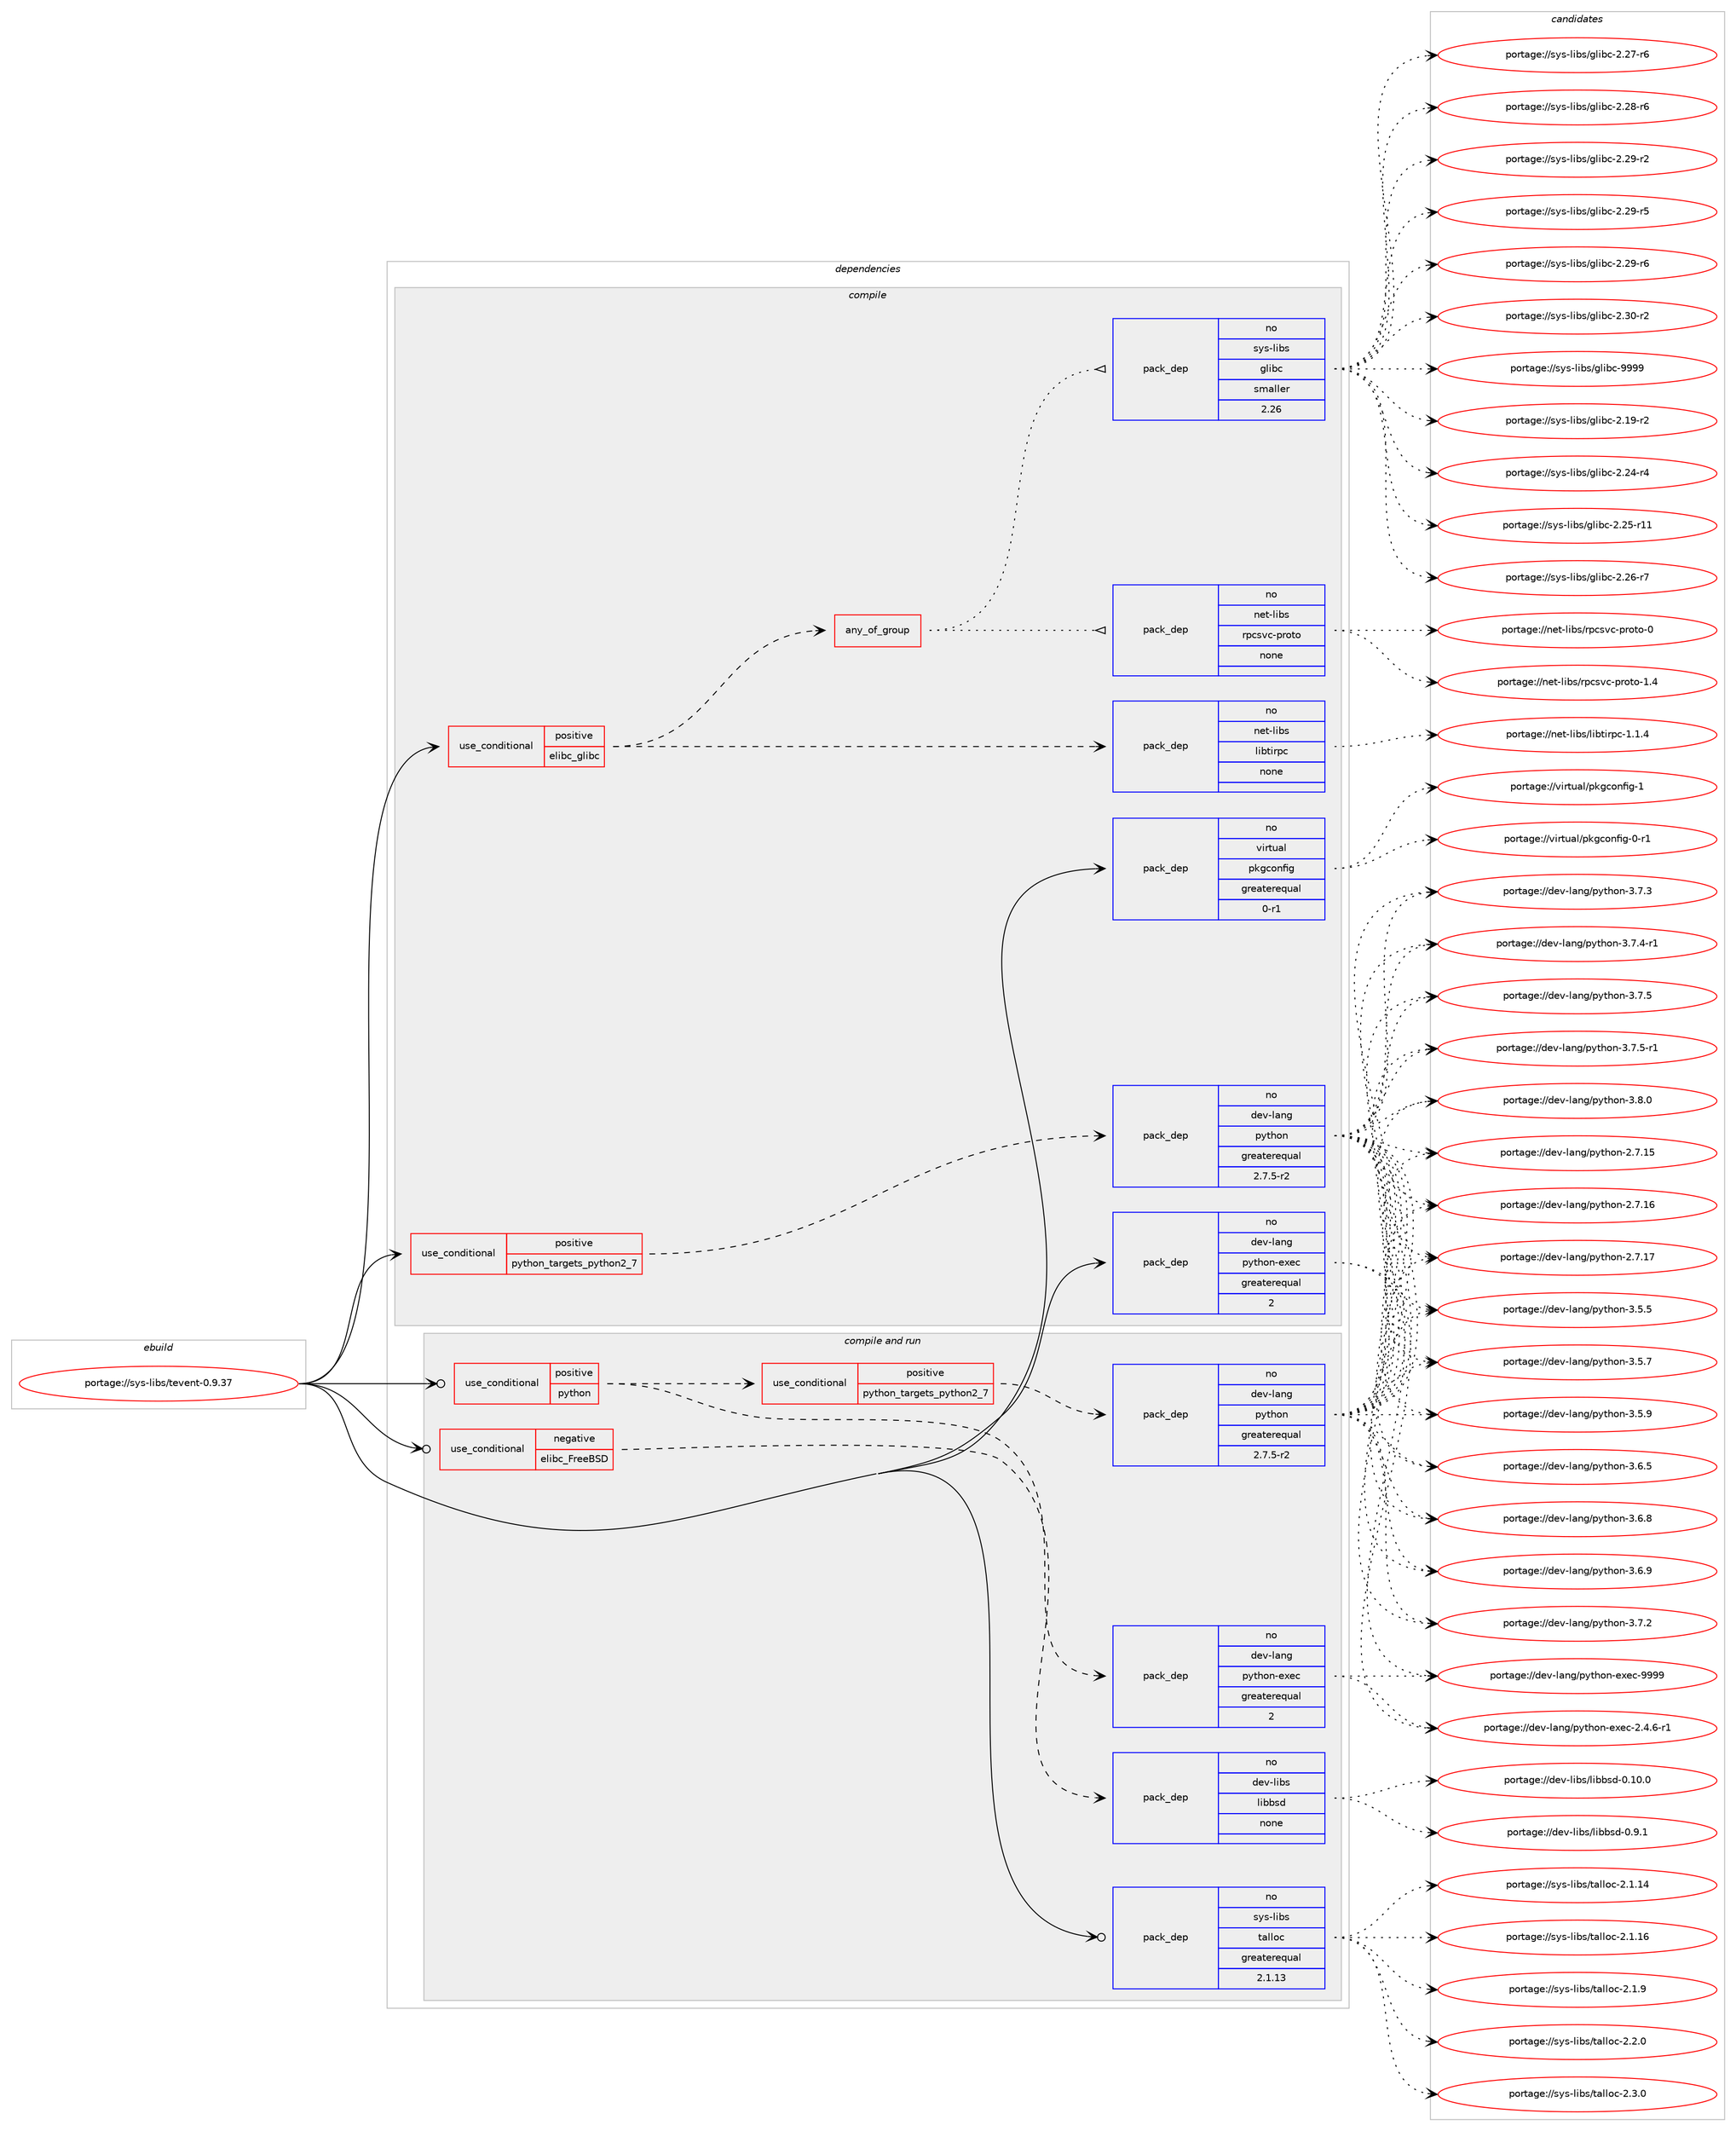 digraph prolog {

# *************
# Graph options
# *************

newrank=true;
concentrate=true;
compound=true;
graph [rankdir=LR,fontname=Helvetica,fontsize=10,ranksep=1.5];#, ranksep=2.5, nodesep=0.2];
edge  [arrowhead=vee];
node  [fontname=Helvetica,fontsize=10];

# **********
# The ebuild
# **********

subgraph cluster_leftcol {
color=gray;
rank=same;
label=<<i>ebuild</i>>;
id [label="portage://sys-libs/tevent-0.9.37", color=red, width=4, href="../sys-libs/tevent-0.9.37.svg"];
}

# ****************
# The dependencies
# ****************

subgraph cluster_midcol {
color=gray;
label=<<i>dependencies</i>>;
subgraph cluster_compile {
fillcolor="#eeeeee";
style=filled;
label=<<i>compile</i>>;
subgraph cond104652 {
dependency432458 [label=<<TABLE BORDER="0" CELLBORDER="1" CELLSPACING="0" CELLPADDING="4"><TR><TD ROWSPAN="3" CELLPADDING="10">use_conditional</TD></TR><TR><TD>positive</TD></TR><TR><TD>elibc_glibc</TD></TR></TABLE>>, shape=none, color=red];
subgraph pack320502 {
dependency432459 [label=<<TABLE BORDER="0" CELLBORDER="1" CELLSPACING="0" CELLPADDING="4" WIDTH="220"><TR><TD ROWSPAN="6" CELLPADDING="30">pack_dep</TD></TR><TR><TD WIDTH="110">no</TD></TR><TR><TD>net-libs</TD></TR><TR><TD>libtirpc</TD></TR><TR><TD>none</TD></TR><TR><TD></TD></TR></TABLE>>, shape=none, color=blue];
}
dependency432458:e -> dependency432459:w [weight=20,style="dashed",arrowhead="vee"];
subgraph any7042 {
dependency432460 [label=<<TABLE BORDER="0" CELLBORDER="1" CELLSPACING="0" CELLPADDING="4"><TR><TD CELLPADDING="10">any_of_group</TD></TR></TABLE>>, shape=none, color=red];subgraph pack320503 {
dependency432461 [label=<<TABLE BORDER="0" CELLBORDER="1" CELLSPACING="0" CELLPADDING="4" WIDTH="220"><TR><TD ROWSPAN="6" CELLPADDING="30">pack_dep</TD></TR><TR><TD WIDTH="110">no</TD></TR><TR><TD>net-libs</TD></TR><TR><TD>rpcsvc-proto</TD></TR><TR><TD>none</TD></TR><TR><TD></TD></TR></TABLE>>, shape=none, color=blue];
}
dependency432460:e -> dependency432461:w [weight=20,style="dotted",arrowhead="oinv"];
subgraph pack320504 {
dependency432462 [label=<<TABLE BORDER="0" CELLBORDER="1" CELLSPACING="0" CELLPADDING="4" WIDTH="220"><TR><TD ROWSPAN="6" CELLPADDING="30">pack_dep</TD></TR><TR><TD WIDTH="110">no</TD></TR><TR><TD>sys-libs</TD></TR><TR><TD>glibc</TD></TR><TR><TD>smaller</TD></TR><TR><TD>2.26</TD></TR></TABLE>>, shape=none, color=blue];
}
dependency432460:e -> dependency432462:w [weight=20,style="dotted",arrowhead="oinv"];
}
dependency432458:e -> dependency432460:w [weight=20,style="dashed",arrowhead="vee"];
}
id:e -> dependency432458:w [weight=20,style="solid",arrowhead="vee"];
subgraph cond104653 {
dependency432463 [label=<<TABLE BORDER="0" CELLBORDER="1" CELLSPACING="0" CELLPADDING="4"><TR><TD ROWSPAN="3" CELLPADDING="10">use_conditional</TD></TR><TR><TD>positive</TD></TR><TR><TD>python_targets_python2_7</TD></TR></TABLE>>, shape=none, color=red];
subgraph pack320505 {
dependency432464 [label=<<TABLE BORDER="0" CELLBORDER="1" CELLSPACING="0" CELLPADDING="4" WIDTH="220"><TR><TD ROWSPAN="6" CELLPADDING="30">pack_dep</TD></TR><TR><TD WIDTH="110">no</TD></TR><TR><TD>dev-lang</TD></TR><TR><TD>python</TD></TR><TR><TD>greaterequal</TD></TR><TR><TD>2.7.5-r2</TD></TR></TABLE>>, shape=none, color=blue];
}
dependency432463:e -> dependency432464:w [weight=20,style="dashed",arrowhead="vee"];
}
id:e -> dependency432463:w [weight=20,style="solid",arrowhead="vee"];
subgraph pack320506 {
dependency432465 [label=<<TABLE BORDER="0" CELLBORDER="1" CELLSPACING="0" CELLPADDING="4" WIDTH="220"><TR><TD ROWSPAN="6" CELLPADDING="30">pack_dep</TD></TR><TR><TD WIDTH="110">no</TD></TR><TR><TD>dev-lang</TD></TR><TR><TD>python-exec</TD></TR><TR><TD>greaterequal</TD></TR><TR><TD>2</TD></TR></TABLE>>, shape=none, color=blue];
}
id:e -> dependency432465:w [weight=20,style="solid",arrowhead="vee"];
subgraph pack320507 {
dependency432466 [label=<<TABLE BORDER="0" CELLBORDER="1" CELLSPACING="0" CELLPADDING="4" WIDTH="220"><TR><TD ROWSPAN="6" CELLPADDING="30">pack_dep</TD></TR><TR><TD WIDTH="110">no</TD></TR><TR><TD>virtual</TD></TR><TR><TD>pkgconfig</TD></TR><TR><TD>greaterequal</TD></TR><TR><TD>0-r1</TD></TR></TABLE>>, shape=none, color=blue];
}
id:e -> dependency432466:w [weight=20,style="solid",arrowhead="vee"];
}
subgraph cluster_compileandrun {
fillcolor="#eeeeee";
style=filled;
label=<<i>compile and run</i>>;
subgraph cond104654 {
dependency432467 [label=<<TABLE BORDER="0" CELLBORDER="1" CELLSPACING="0" CELLPADDING="4"><TR><TD ROWSPAN="3" CELLPADDING="10">use_conditional</TD></TR><TR><TD>negative</TD></TR><TR><TD>elibc_FreeBSD</TD></TR></TABLE>>, shape=none, color=red];
subgraph pack320508 {
dependency432468 [label=<<TABLE BORDER="0" CELLBORDER="1" CELLSPACING="0" CELLPADDING="4" WIDTH="220"><TR><TD ROWSPAN="6" CELLPADDING="30">pack_dep</TD></TR><TR><TD WIDTH="110">no</TD></TR><TR><TD>dev-libs</TD></TR><TR><TD>libbsd</TD></TR><TR><TD>none</TD></TR><TR><TD></TD></TR></TABLE>>, shape=none, color=blue];
}
dependency432467:e -> dependency432468:w [weight=20,style="dashed",arrowhead="vee"];
}
id:e -> dependency432467:w [weight=20,style="solid",arrowhead="odotvee"];
subgraph cond104655 {
dependency432469 [label=<<TABLE BORDER="0" CELLBORDER="1" CELLSPACING="0" CELLPADDING="4"><TR><TD ROWSPAN="3" CELLPADDING="10">use_conditional</TD></TR><TR><TD>positive</TD></TR><TR><TD>python</TD></TR></TABLE>>, shape=none, color=red];
subgraph cond104656 {
dependency432470 [label=<<TABLE BORDER="0" CELLBORDER="1" CELLSPACING="0" CELLPADDING="4"><TR><TD ROWSPAN="3" CELLPADDING="10">use_conditional</TD></TR><TR><TD>positive</TD></TR><TR><TD>python_targets_python2_7</TD></TR></TABLE>>, shape=none, color=red];
subgraph pack320509 {
dependency432471 [label=<<TABLE BORDER="0" CELLBORDER="1" CELLSPACING="0" CELLPADDING="4" WIDTH="220"><TR><TD ROWSPAN="6" CELLPADDING="30">pack_dep</TD></TR><TR><TD WIDTH="110">no</TD></TR><TR><TD>dev-lang</TD></TR><TR><TD>python</TD></TR><TR><TD>greaterequal</TD></TR><TR><TD>2.7.5-r2</TD></TR></TABLE>>, shape=none, color=blue];
}
dependency432470:e -> dependency432471:w [weight=20,style="dashed",arrowhead="vee"];
}
dependency432469:e -> dependency432470:w [weight=20,style="dashed",arrowhead="vee"];
subgraph pack320510 {
dependency432472 [label=<<TABLE BORDER="0" CELLBORDER="1" CELLSPACING="0" CELLPADDING="4" WIDTH="220"><TR><TD ROWSPAN="6" CELLPADDING="30">pack_dep</TD></TR><TR><TD WIDTH="110">no</TD></TR><TR><TD>dev-lang</TD></TR><TR><TD>python-exec</TD></TR><TR><TD>greaterequal</TD></TR><TR><TD>2</TD></TR></TABLE>>, shape=none, color=blue];
}
dependency432469:e -> dependency432472:w [weight=20,style="dashed",arrowhead="vee"];
}
id:e -> dependency432469:w [weight=20,style="solid",arrowhead="odotvee"];
subgraph pack320511 {
dependency432473 [label=<<TABLE BORDER="0" CELLBORDER="1" CELLSPACING="0" CELLPADDING="4" WIDTH="220"><TR><TD ROWSPAN="6" CELLPADDING="30">pack_dep</TD></TR><TR><TD WIDTH="110">no</TD></TR><TR><TD>sys-libs</TD></TR><TR><TD>talloc</TD></TR><TR><TD>greaterequal</TD></TR><TR><TD>2.1.13</TD></TR></TABLE>>, shape=none, color=blue];
}
id:e -> dependency432473:w [weight=20,style="solid",arrowhead="odotvee"];
}
subgraph cluster_run {
fillcolor="#eeeeee";
style=filled;
label=<<i>run</i>>;
}
}

# **************
# The candidates
# **************

subgraph cluster_choices {
rank=same;
color=gray;
label=<<i>candidates</i>>;

subgraph choice320502 {
color=black;
nodesep=1;
choiceportage1101011164510810598115471081059811610511411299454946494652 [label="portage://net-libs/libtirpc-1.1.4", color=red, width=4,href="../net-libs/libtirpc-1.1.4.svg"];
dependency432459:e -> choiceportage1101011164510810598115471081059811610511411299454946494652:w [style=dotted,weight="100"];
}
subgraph choice320503 {
color=black;
nodesep=1;
choiceportage1101011164510810598115471141129911511899451121141111161114548 [label="portage://net-libs/rpcsvc-proto-0", color=red, width=4,href="../net-libs/rpcsvc-proto-0.svg"];
choiceportage11010111645108105981154711411299115118994511211411111611145494652 [label="portage://net-libs/rpcsvc-proto-1.4", color=red, width=4,href="../net-libs/rpcsvc-proto-1.4.svg"];
dependency432461:e -> choiceportage1101011164510810598115471141129911511899451121141111161114548:w [style=dotted,weight="100"];
dependency432461:e -> choiceportage11010111645108105981154711411299115118994511211411111611145494652:w [style=dotted,weight="100"];
}
subgraph choice320504 {
color=black;
nodesep=1;
choiceportage115121115451081059811547103108105989945504649574511450 [label="portage://sys-libs/glibc-2.19-r2", color=red, width=4,href="../sys-libs/glibc-2.19-r2.svg"];
choiceportage115121115451081059811547103108105989945504650524511452 [label="portage://sys-libs/glibc-2.24-r4", color=red, width=4,href="../sys-libs/glibc-2.24-r4.svg"];
choiceportage11512111545108105981154710310810598994550465053451144949 [label="portage://sys-libs/glibc-2.25-r11", color=red, width=4,href="../sys-libs/glibc-2.25-r11.svg"];
choiceportage115121115451081059811547103108105989945504650544511455 [label="portage://sys-libs/glibc-2.26-r7", color=red, width=4,href="../sys-libs/glibc-2.26-r7.svg"];
choiceportage115121115451081059811547103108105989945504650554511454 [label="portage://sys-libs/glibc-2.27-r6", color=red, width=4,href="../sys-libs/glibc-2.27-r6.svg"];
choiceportage115121115451081059811547103108105989945504650564511454 [label="portage://sys-libs/glibc-2.28-r6", color=red, width=4,href="../sys-libs/glibc-2.28-r6.svg"];
choiceportage115121115451081059811547103108105989945504650574511450 [label="portage://sys-libs/glibc-2.29-r2", color=red, width=4,href="../sys-libs/glibc-2.29-r2.svg"];
choiceportage115121115451081059811547103108105989945504650574511453 [label="portage://sys-libs/glibc-2.29-r5", color=red, width=4,href="../sys-libs/glibc-2.29-r5.svg"];
choiceportage115121115451081059811547103108105989945504650574511454 [label="portage://sys-libs/glibc-2.29-r6", color=red, width=4,href="../sys-libs/glibc-2.29-r6.svg"];
choiceportage115121115451081059811547103108105989945504651484511450 [label="portage://sys-libs/glibc-2.30-r2", color=red, width=4,href="../sys-libs/glibc-2.30-r2.svg"];
choiceportage11512111545108105981154710310810598994557575757 [label="portage://sys-libs/glibc-9999", color=red, width=4,href="../sys-libs/glibc-9999.svg"];
dependency432462:e -> choiceportage115121115451081059811547103108105989945504649574511450:w [style=dotted,weight="100"];
dependency432462:e -> choiceportage115121115451081059811547103108105989945504650524511452:w [style=dotted,weight="100"];
dependency432462:e -> choiceportage11512111545108105981154710310810598994550465053451144949:w [style=dotted,weight="100"];
dependency432462:e -> choiceportage115121115451081059811547103108105989945504650544511455:w [style=dotted,weight="100"];
dependency432462:e -> choiceportage115121115451081059811547103108105989945504650554511454:w [style=dotted,weight="100"];
dependency432462:e -> choiceportage115121115451081059811547103108105989945504650564511454:w [style=dotted,weight="100"];
dependency432462:e -> choiceportage115121115451081059811547103108105989945504650574511450:w [style=dotted,weight="100"];
dependency432462:e -> choiceportage115121115451081059811547103108105989945504650574511453:w [style=dotted,weight="100"];
dependency432462:e -> choiceportage115121115451081059811547103108105989945504650574511454:w [style=dotted,weight="100"];
dependency432462:e -> choiceportage115121115451081059811547103108105989945504651484511450:w [style=dotted,weight="100"];
dependency432462:e -> choiceportage11512111545108105981154710310810598994557575757:w [style=dotted,weight="100"];
}
subgraph choice320505 {
color=black;
nodesep=1;
choiceportage10010111845108971101034711212111610411111045504655464953 [label="portage://dev-lang/python-2.7.15", color=red, width=4,href="../dev-lang/python-2.7.15.svg"];
choiceportage10010111845108971101034711212111610411111045504655464954 [label="portage://dev-lang/python-2.7.16", color=red, width=4,href="../dev-lang/python-2.7.16.svg"];
choiceportage10010111845108971101034711212111610411111045504655464955 [label="portage://dev-lang/python-2.7.17", color=red, width=4,href="../dev-lang/python-2.7.17.svg"];
choiceportage100101118451089711010347112121116104111110455146534653 [label="portage://dev-lang/python-3.5.5", color=red, width=4,href="../dev-lang/python-3.5.5.svg"];
choiceportage100101118451089711010347112121116104111110455146534655 [label="portage://dev-lang/python-3.5.7", color=red, width=4,href="../dev-lang/python-3.5.7.svg"];
choiceportage100101118451089711010347112121116104111110455146534657 [label="portage://dev-lang/python-3.5.9", color=red, width=4,href="../dev-lang/python-3.5.9.svg"];
choiceportage100101118451089711010347112121116104111110455146544653 [label="portage://dev-lang/python-3.6.5", color=red, width=4,href="../dev-lang/python-3.6.5.svg"];
choiceportage100101118451089711010347112121116104111110455146544656 [label="portage://dev-lang/python-3.6.8", color=red, width=4,href="../dev-lang/python-3.6.8.svg"];
choiceportage100101118451089711010347112121116104111110455146544657 [label="portage://dev-lang/python-3.6.9", color=red, width=4,href="../dev-lang/python-3.6.9.svg"];
choiceportage100101118451089711010347112121116104111110455146554650 [label="portage://dev-lang/python-3.7.2", color=red, width=4,href="../dev-lang/python-3.7.2.svg"];
choiceportage100101118451089711010347112121116104111110455146554651 [label="portage://dev-lang/python-3.7.3", color=red, width=4,href="../dev-lang/python-3.7.3.svg"];
choiceportage1001011184510897110103471121211161041111104551465546524511449 [label="portage://dev-lang/python-3.7.4-r1", color=red, width=4,href="../dev-lang/python-3.7.4-r1.svg"];
choiceportage100101118451089711010347112121116104111110455146554653 [label="portage://dev-lang/python-3.7.5", color=red, width=4,href="../dev-lang/python-3.7.5.svg"];
choiceportage1001011184510897110103471121211161041111104551465546534511449 [label="portage://dev-lang/python-3.7.5-r1", color=red, width=4,href="../dev-lang/python-3.7.5-r1.svg"];
choiceportage100101118451089711010347112121116104111110455146564648 [label="portage://dev-lang/python-3.8.0", color=red, width=4,href="../dev-lang/python-3.8.0.svg"];
dependency432464:e -> choiceportage10010111845108971101034711212111610411111045504655464953:w [style=dotted,weight="100"];
dependency432464:e -> choiceportage10010111845108971101034711212111610411111045504655464954:w [style=dotted,weight="100"];
dependency432464:e -> choiceportage10010111845108971101034711212111610411111045504655464955:w [style=dotted,weight="100"];
dependency432464:e -> choiceportage100101118451089711010347112121116104111110455146534653:w [style=dotted,weight="100"];
dependency432464:e -> choiceportage100101118451089711010347112121116104111110455146534655:w [style=dotted,weight="100"];
dependency432464:e -> choiceportage100101118451089711010347112121116104111110455146534657:w [style=dotted,weight="100"];
dependency432464:e -> choiceportage100101118451089711010347112121116104111110455146544653:w [style=dotted,weight="100"];
dependency432464:e -> choiceportage100101118451089711010347112121116104111110455146544656:w [style=dotted,weight="100"];
dependency432464:e -> choiceportage100101118451089711010347112121116104111110455146544657:w [style=dotted,weight="100"];
dependency432464:e -> choiceportage100101118451089711010347112121116104111110455146554650:w [style=dotted,weight="100"];
dependency432464:e -> choiceportage100101118451089711010347112121116104111110455146554651:w [style=dotted,weight="100"];
dependency432464:e -> choiceportage1001011184510897110103471121211161041111104551465546524511449:w [style=dotted,weight="100"];
dependency432464:e -> choiceportage100101118451089711010347112121116104111110455146554653:w [style=dotted,weight="100"];
dependency432464:e -> choiceportage1001011184510897110103471121211161041111104551465546534511449:w [style=dotted,weight="100"];
dependency432464:e -> choiceportage100101118451089711010347112121116104111110455146564648:w [style=dotted,weight="100"];
}
subgraph choice320506 {
color=black;
nodesep=1;
choiceportage10010111845108971101034711212111610411111045101120101994550465246544511449 [label="portage://dev-lang/python-exec-2.4.6-r1", color=red, width=4,href="../dev-lang/python-exec-2.4.6-r1.svg"];
choiceportage10010111845108971101034711212111610411111045101120101994557575757 [label="portage://dev-lang/python-exec-9999", color=red, width=4,href="../dev-lang/python-exec-9999.svg"];
dependency432465:e -> choiceportage10010111845108971101034711212111610411111045101120101994550465246544511449:w [style=dotted,weight="100"];
dependency432465:e -> choiceportage10010111845108971101034711212111610411111045101120101994557575757:w [style=dotted,weight="100"];
}
subgraph choice320507 {
color=black;
nodesep=1;
choiceportage11810511411611797108471121071039911111010210510345484511449 [label="portage://virtual/pkgconfig-0-r1", color=red, width=4,href="../virtual/pkgconfig-0-r1.svg"];
choiceportage1181051141161179710847112107103991111101021051034549 [label="portage://virtual/pkgconfig-1", color=red, width=4,href="../virtual/pkgconfig-1.svg"];
dependency432466:e -> choiceportage11810511411611797108471121071039911111010210510345484511449:w [style=dotted,weight="100"];
dependency432466:e -> choiceportage1181051141161179710847112107103991111101021051034549:w [style=dotted,weight="100"];
}
subgraph choice320508 {
color=black;
nodesep=1;
choiceportage100101118451081059811547108105989811510045484649484648 [label="portage://dev-libs/libbsd-0.10.0", color=red, width=4,href="../dev-libs/libbsd-0.10.0.svg"];
choiceportage1001011184510810598115471081059898115100454846574649 [label="portage://dev-libs/libbsd-0.9.1", color=red, width=4,href="../dev-libs/libbsd-0.9.1.svg"];
dependency432468:e -> choiceportage100101118451081059811547108105989811510045484649484648:w [style=dotted,weight="100"];
dependency432468:e -> choiceportage1001011184510810598115471081059898115100454846574649:w [style=dotted,weight="100"];
}
subgraph choice320509 {
color=black;
nodesep=1;
choiceportage10010111845108971101034711212111610411111045504655464953 [label="portage://dev-lang/python-2.7.15", color=red, width=4,href="../dev-lang/python-2.7.15.svg"];
choiceportage10010111845108971101034711212111610411111045504655464954 [label="portage://dev-lang/python-2.7.16", color=red, width=4,href="../dev-lang/python-2.7.16.svg"];
choiceportage10010111845108971101034711212111610411111045504655464955 [label="portage://dev-lang/python-2.7.17", color=red, width=4,href="../dev-lang/python-2.7.17.svg"];
choiceportage100101118451089711010347112121116104111110455146534653 [label="portage://dev-lang/python-3.5.5", color=red, width=4,href="../dev-lang/python-3.5.5.svg"];
choiceportage100101118451089711010347112121116104111110455146534655 [label="portage://dev-lang/python-3.5.7", color=red, width=4,href="../dev-lang/python-3.5.7.svg"];
choiceportage100101118451089711010347112121116104111110455146534657 [label="portage://dev-lang/python-3.5.9", color=red, width=4,href="../dev-lang/python-3.5.9.svg"];
choiceportage100101118451089711010347112121116104111110455146544653 [label="portage://dev-lang/python-3.6.5", color=red, width=4,href="../dev-lang/python-3.6.5.svg"];
choiceportage100101118451089711010347112121116104111110455146544656 [label="portage://dev-lang/python-3.6.8", color=red, width=4,href="../dev-lang/python-3.6.8.svg"];
choiceportage100101118451089711010347112121116104111110455146544657 [label="portage://dev-lang/python-3.6.9", color=red, width=4,href="../dev-lang/python-3.6.9.svg"];
choiceportage100101118451089711010347112121116104111110455146554650 [label="portage://dev-lang/python-3.7.2", color=red, width=4,href="../dev-lang/python-3.7.2.svg"];
choiceportage100101118451089711010347112121116104111110455146554651 [label="portage://dev-lang/python-3.7.3", color=red, width=4,href="../dev-lang/python-3.7.3.svg"];
choiceportage1001011184510897110103471121211161041111104551465546524511449 [label="portage://dev-lang/python-3.7.4-r1", color=red, width=4,href="../dev-lang/python-3.7.4-r1.svg"];
choiceportage100101118451089711010347112121116104111110455146554653 [label="portage://dev-lang/python-3.7.5", color=red, width=4,href="../dev-lang/python-3.7.5.svg"];
choiceportage1001011184510897110103471121211161041111104551465546534511449 [label="portage://dev-lang/python-3.7.5-r1", color=red, width=4,href="../dev-lang/python-3.7.5-r1.svg"];
choiceportage100101118451089711010347112121116104111110455146564648 [label="portage://dev-lang/python-3.8.0", color=red, width=4,href="../dev-lang/python-3.8.0.svg"];
dependency432471:e -> choiceportage10010111845108971101034711212111610411111045504655464953:w [style=dotted,weight="100"];
dependency432471:e -> choiceportage10010111845108971101034711212111610411111045504655464954:w [style=dotted,weight="100"];
dependency432471:e -> choiceportage10010111845108971101034711212111610411111045504655464955:w [style=dotted,weight="100"];
dependency432471:e -> choiceportage100101118451089711010347112121116104111110455146534653:w [style=dotted,weight="100"];
dependency432471:e -> choiceportage100101118451089711010347112121116104111110455146534655:w [style=dotted,weight="100"];
dependency432471:e -> choiceportage100101118451089711010347112121116104111110455146534657:w [style=dotted,weight="100"];
dependency432471:e -> choiceportage100101118451089711010347112121116104111110455146544653:w [style=dotted,weight="100"];
dependency432471:e -> choiceportage100101118451089711010347112121116104111110455146544656:w [style=dotted,weight="100"];
dependency432471:e -> choiceportage100101118451089711010347112121116104111110455146544657:w [style=dotted,weight="100"];
dependency432471:e -> choiceportage100101118451089711010347112121116104111110455146554650:w [style=dotted,weight="100"];
dependency432471:e -> choiceportage100101118451089711010347112121116104111110455146554651:w [style=dotted,weight="100"];
dependency432471:e -> choiceportage1001011184510897110103471121211161041111104551465546524511449:w [style=dotted,weight="100"];
dependency432471:e -> choiceportage100101118451089711010347112121116104111110455146554653:w [style=dotted,weight="100"];
dependency432471:e -> choiceportage1001011184510897110103471121211161041111104551465546534511449:w [style=dotted,weight="100"];
dependency432471:e -> choiceportage100101118451089711010347112121116104111110455146564648:w [style=dotted,weight="100"];
}
subgraph choice320510 {
color=black;
nodesep=1;
choiceportage10010111845108971101034711212111610411111045101120101994550465246544511449 [label="portage://dev-lang/python-exec-2.4.6-r1", color=red, width=4,href="../dev-lang/python-exec-2.4.6-r1.svg"];
choiceportage10010111845108971101034711212111610411111045101120101994557575757 [label="portage://dev-lang/python-exec-9999", color=red, width=4,href="../dev-lang/python-exec-9999.svg"];
dependency432472:e -> choiceportage10010111845108971101034711212111610411111045101120101994550465246544511449:w [style=dotted,weight="100"];
dependency432472:e -> choiceportage10010111845108971101034711212111610411111045101120101994557575757:w [style=dotted,weight="100"];
}
subgraph choice320511 {
color=black;
nodesep=1;
choiceportage115121115451081059811547116971081081119945504649464952 [label="portage://sys-libs/talloc-2.1.14", color=red, width=4,href="../sys-libs/talloc-2.1.14.svg"];
choiceportage115121115451081059811547116971081081119945504649464954 [label="portage://sys-libs/talloc-2.1.16", color=red, width=4,href="../sys-libs/talloc-2.1.16.svg"];
choiceportage1151211154510810598115471169710810811199455046494657 [label="portage://sys-libs/talloc-2.1.9", color=red, width=4,href="../sys-libs/talloc-2.1.9.svg"];
choiceportage1151211154510810598115471169710810811199455046504648 [label="portage://sys-libs/talloc-2.2.0", color=red, width=4,href="../sys-libs/talloc-2.2.0.svg"];
choiceportage1151211154510810598115471169710810811199455046514648 [label="portage://sys-libs/talloc-2.3.0", color=red, width=4,href="../sys-libs/talloc-2.3.0.svg"];
dependency432473:e -> choiceportage115121115451081059811547116971081081119945504649464952:w [style=dotted,weight="100"];
dependency432473:e -> choiceportage115121115451081059811547116971081081119945504649464954:w [style=dotted,weight="100"];
dependency432473:e -> choiceportage1151211154510810598115471169710810811199455046494657:w [style=dotted,weight="100"];
dependency432473:e -> choiceportage1151211154510810598115471169710810811199455046504648:w [style=dotted,weight="100"];
dependency432473:e -> choiceportage1151211154510810598115471169710810811199455046514648:w [style=dotted,weight="100"];
}
}

}
